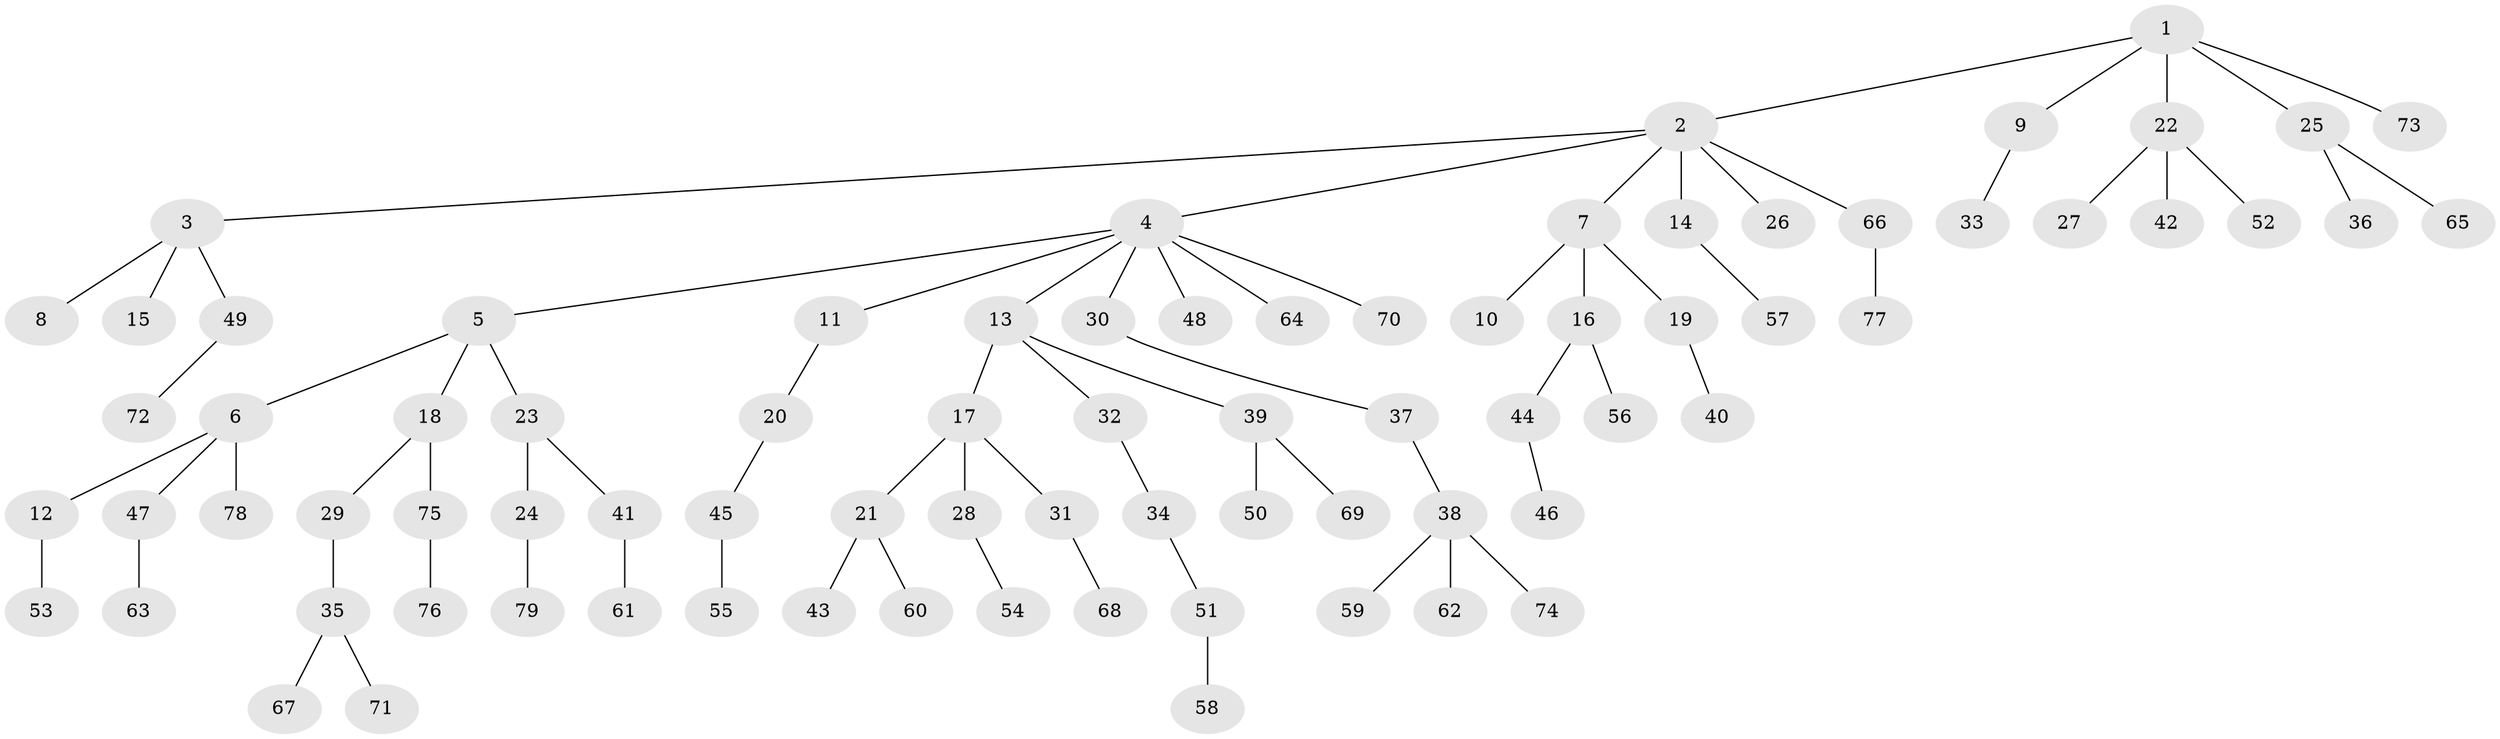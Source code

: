 // coarse degree distribution, {1: 0.6382978723404256, 2: 0.23404255319148937, 4: 0.06382978723404255, 5: 0.02127659574468085, 16: 0.02127659574468085, 7: 0.02127659574468085}
// Generated by graph-tools (version 1.1) at 2025/56/03/04/25 21:56:30]
// undirected, 79 vertices, 78 edges
graph export_dot {
graph [start="1"]
  node [color=gray90,style=filled];
  1;
  2;
  3;
  4;
  5;
  6;
  7;
  8;
  9;
  10;
  11;
  12;
  13;
  14;
  15;
  16;
  17;
  18;
  19;
  20;
  21;
  22;
  23;
  24;
  25;
  26;
  27;
  28;
  29;
  30;
  31;
  32;
  33;
  34;
  35;
  36;
  37;
  38;
  39;
  40;
  41;
  42;
  43;
  44;
  45;
  46;
  47;
  48;
  49;
  50;
  51;
  52;
  53;
  54;
  55;
  56;
  57;
  58;
  59;
  60;
  61;
  62;
  63;
  64;
  65;
  66;
  67;
  68;
  69;
  70;
  71;
  72;
  73;
  74;
  75;
  76;
  77;
  78;
  79;
  1 -- 2;
  1 -- 9;
  1 -- 22;
  1 -- 25;
  1 -- 73;
  2 -- 3;
  2 -- 4;
  2 -- 7;
  2 -- 14;
  2 -- 26;
  2 -- 66;
  3 -- 8;
  3 -- 15;
  3 -- 49;
  4 -- 5;
  4 -- 11;
  4 -- 13;
  4 -- 30;
  4 -- 48;
  4 -- 64;
  4 -- 70;
  5 -- 6;
  5 -- 18;
  5 -- 23;
  6 -- 12;
  6 -- 47;
  6 -- 78;
  7 -- 10;
  7 -- 16;
  7 -- 19;
  9 -- 33;
  11 -- 20;
  12 -- 53;
  13 -- 17;
  13 -- 32;
  13 -- 39;
  14 -- 57;
  16 -- 44;
  16 -- 56;
  17 -- 21;
  17 -- 28;
  17 -- 31;
  18 -- 29;
  18 -- 75;
  19 -- 40;
  20 -- 45;
  21 -- 43;
  21 -- 60;
  22 -- 27;
  22 -- 42;
  22 -- 52;
  23 -- 24;
  23 -- 41;
  24 -- 79;
  25 -- 36;
  25 -- 65;
  28 -- 54;
  29 -- 35;
  30 -- 37;
  31 -- 68;
  32 -- 34;
  34 -- 51;
  35 -- 67;
  35 -- 71;
  37 -- 38;
  38 -- 59;
  38 -- 62;
  38 -- 74;
  39 -- 50;
  39 -- 69;
  41 -- 61;
  44 -- 46;
  45 -- 55;
  47 -- 63;
  49 -- 72;
  51 -- 58;
  66 -- 77;
  75 -- 76;
}
